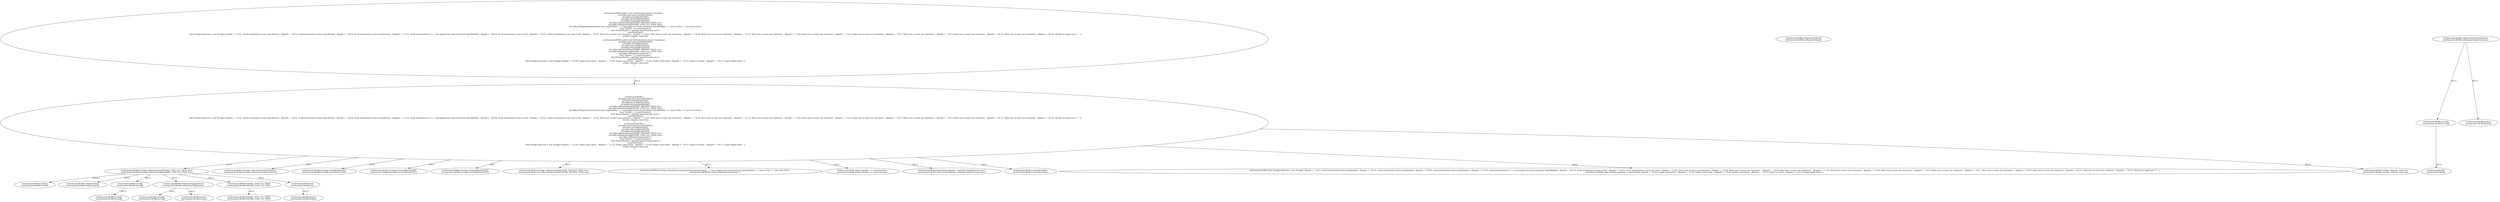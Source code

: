 digraph "Pattern" {
0 [label="testSemantic#?#8:UPDATE
testSemantic2#?#8:UPDATE" shape=ellipse]
1 [label="testSemantic#?#8:mConfig.setBooleanFlag(IGNORE_LONG_ELL_PROP, false)
testSemantic2#?#8:mConfig.setBooleanFlag(IGNORE_LONG_ELL_PROP, true)" shape=ellipse]
2 [label="testSemantic#?#2:\{
    mConfig.setJavadocScope(NOTHING);
    mConfig.setTryBlock(STMT);
    mConfig.setCatchBlock(STMT);
    mConfig.setFinallyBlock(STMT);
    mConfig.setBooleanFlag(IGNORE_IMPORTS_PROP, true);
    mConfig.setBooleanFlag(IGNORE_LONG_ELL_PROP, false);
    mConfig.setIllegalInstantiations(((\"java.lang.Boolean,\" + \"com.puppycrawl.tools.checkstyle.InputModifier,\") + \"java.io.File,\") + \"java.awt.Color\");
    final Checker c = createChecker();
    final String filepath = getPath(\"InputSemantic.java\");
    assertNotNull(c);
    final String[] expected = new String[]\{ filepath + \":19:21: Avoid instantiation of java.lang.Boolean\", filepath + \":24:21: Avoid instantiation of java.lang.Boolean\", filepath + \":30:16: Avoid instantiation of java.lang.Boolean\", (filepath + \":37:21: Avoid instantiation of \") + \"com.puppycrawl.tools.checkstyle.InputModifier\", filepath + \":40:18: Avoid instantiation of java.io.File\", filepath + \":43:21: Avoid instantiation of java.awt.Color\", filepath + \":51:65: Must have at least one statement.\", filepath + \":53:41: Must have at least one statement.\", filepath + \":70:38: Must have at least one statement.\", filepath + \":71:52: Must have at least one statement.\", filepath + \":72:45: Must have at least one statement.\", filepath + \":74:13: Must have at least one statement.\", filepath + \":76:17: Must have at least one statement.\", filepath + \":78:13: Must have at least one statement.\", filepath + \":81:17: Must have at least one statement.\", filepath + \":93:43: Should use uppercase 'L'.\" \};
    verify(c, filepath, expected);
\}
testSemantic2#?#2:\{
    mConfig.setJavadocScope(NOTHING);
    mConfig.setTryBlock(TEXT);
    mConfig.setCatchBlock(TEXT);
    mConfig.setFinallyBlock(TEXT);
    mConfig.setBooleanFlag(IGNORE_IMPORTS_PROP, true);
    mConfig.setBooleanFlag(IGNORE_LONG_ELL_PROP, true);
    mConfig.setIllegalInstantiations(\"\");
    final Checker c = createChecker();
    final String filepath = getPath(\"InputSemantic.java\");
    assertNotNull(c);
    final String[] expected = new String[]\{ filepath + \":51:65: Empty catch block.\", filepath + \":71:52: Empty catch block.\", filepath + \":72:45: Empty catch block.\", filepath + \":74:13: Empty try block.\", filepath + \":76:17: Empty finally block.\" \};
    verify(c, filepath, expected);
\}" shape=ellipse]
3 [label="testSemantic#?#2:public void testSemantic() throws Exception \{
    mConfig.setJavadocScope(NOTHING);
    mConfig.setTryBlock(STMT);
    mConfig.setCatchBlock(STMT);
    mConfig.setFinallyBlock(STMT);
    mConfig.setBooleanFlag(IGNORE_IMPORTS_PROP, true);
    mConfig.setBooleanFlag(IGNORE_LONG_ELL_PROP, false);
    mConfig.setIllegalInstantiations(((\"java.lang.Boolean,\" + \"com.puppycrawl.tools.checkstyle.InputModifier,\") + \"java.io.File,\") + \"java.awt.Color\");
    final Checker c = createChecker();
    final String filepath = getPath(\"InputSemantic.java\");
    assertNotNull(c);
    final String[] expected = new String[]\{ filepath + \":19:21: Avoid instantiation of java.lang.Boolean\", filepath + \":24:21: Avoid instantiation of java.lang.Boolean\", filepath + \":30:16: Avoid instantiation of java.lang.Boolean\", (filepath + \":37:21: Avoid instantiation of \") + \"com.puppycrawl.tools.checkstyle.InputModifier\", filepath + \":40:18: Avoid instantiation of java.io.File\", filepath + \":43:21: Avoid instantiation of java.awt.Color\", filepath + \":51:65: Must have at least one statement.\", filepath + \":53:41: Must have at least one statement.\", filepath + \":70:38: Must have at least one statement.\", filepath + \":71:52: Must have at least one statement.\", filepath + \":72:45: Must have at least one statement.\", filepath + \":74:13: Must have at least one statement.\", filepath + \":76:17: Must have at least one statement.\", filepath + \":78:13: Must have at least one statement.\", filepath + \":81:17: Must have at least one statement.\", filepath + \":93:43: Should use uppercase 'L'.\" \};
    verify(c, filepath, expected);
\}
testSemantic2#?#2:public void testSemantic2() throws Exception \{
    mConfig.setJavadocScope(NOTHING);
    mConfig.setTryBlock(TEXT);
    mConfig.setCatchBlock(TEXT);
    mConfig.setFinallyBlock(TEXT);
    mConfig.setBooleanFlag(IGNORE_IMPORTS_PROP, true);
    mConfig.setBooleanFlag(IGNORE_LONG_ELL_PROP, true);
    mConfig.setIllegalInstantiations(\"\");
    final Checker c = createChecker();
    final String filepath = getPath(\"InputSemantic.java\");
    assertNotNull(c);
    final String[] expected = new String[]\{ filepath + \":51:65: Empty catch block.\", filepath + \":71:52: Empty catch block.\", filepath + \":72:45: Empty catch block.\", filepath + \":74:13: Empty try block.\", filepath + \":76:17: Empty finally block.\" \};
    verify(c, filepath, expected);
\}" shape=ellipse]
4 [label="testSemantic#?#3:mConfig.setJavadocScope(NOTHING)
testSemantic2#?#3:mConfig.setJavadocScope(NOTHING)" shape=ellipse]
5 [label="testSemantic#?#4:mConfig.setTryBlock(STMT)
testSemantic2#?#4:mConfig.setTryBlock(TEXT)" shape=ellipse]
6 [label="testSemantic#?#5:mConfig.setCatchBlock(STMT)
testSemantic2#?#5:mConfig.setCatchBlock(TEXT)" shape=ellipse]
7 [label="testSemantic#?#6:mConfig.setFinallyBlock(STMT)
testSemantic2#?#6:mConfig.setFinallyBlock(TEXT)" shape=ellipse]
8 [label="testSemantic#?#7:mConfig.setBooleanFlag(IGNORE_IMPORTS_PROP, true)
testSemantic2#?#7:mConfig.setBooleanFlag(IGNORE_IMPORTS_PROP, true)" shape=ellipse]
9 [label="testSemantic#?#9:mConfig.setIllegalInstantiations(((\"java.lang.Boolean,\" + \"com.puppycrawl.tools.checkstyle.InputModifier,\") + \"java.io.File,\") + \"java.awt.Color\")
testSemantic2#?#9:mConfig.setIllegalInstantiations(\"\")" shape=ellipse]
10 [label="testSemantic#?#13:final Checker c = createChecker()
testSemantic2#?#10:final Checker c = createChecker()" shape=ellipse]
11 [label="testSemantic#?#14:final String filepath = getPath(\"InputSemantic.java\")
testSemantic2#?#11:final String filepath = getPath(\"InputSemantic.java\")" shape=ellipse]
12 [label="testSemantic#?#15:assertNotNull(c)
testSemantic2#?#12:assertNotNull(c)" shape=ellipse]
13 [label="testSemantic#?#16:final String[] expected = new String[]\{ filepath + \":19:21: Avoid instantiation of java.lang.Boolean\", filepath + \":24:21: Avoid instantiation of java.lang.Boolean\", filepath + \":30:16: Avoid instantiation of java.lang.Boolean\", (filepath + \":37:21: Avoid instantiation of \") + \"com.puppycrawl.tools.checkstyle.InputModifier\", filepath + \":40:18: Avoid instantiation of java.io.File\", filepath + \":43:21: Avoid instantiation of java.awt.Color\", filepath + \":51:65: Must have at least one statement.\", filepath + \":53:41: Must have at least one statement.\", filepath + \":70:38: Must have at least one statement.\", filepath + \":71:52: Must have at least one statement.\", filepath + \":72:45: Must have at least one statement.\", filepath + \":74:13: Must have at least one statement.\", filepath + \":76:17: Must have at least one statement.\", filepath + \":78:13: Must have at least one statement.\", filepath + \":81:17: Must have at least one statement.\", filepath + \":93:43: Should use uppercase 'L'.\" \}
testSemantic2#?#13:final String[] expected = new String[]\{ filepath + \":51:65: Empty catch block.\", filepath + \":71:52: Empty catch block.\", filepath + \":72:45: Empty catch block.\", filepath + \":74:13: Empty try block.\", filepath + \":76:17: Empty finally block.\" \}" shape=ellipse]
14 [label="testSemantic#?#36:verify(c, filepath, expected)
testSemantic2#?#21:verify(c, filepath, expected)" shape=ellipse]
15 [label="testSemantic#?#8:setBooleanFlag
testSemantic2#?#8:setBooleanFlag" shape=ellipse]
16 [label="testSemantic#?#8:mConfig
testSemantic2#?#8:mConfig" shape=ellipse]
17 [label="testSemantic#?#8:mConfig
testSemantic2#?#8:mConfig" shape=ellipse]
18 [label="testSemantic#?#8:setBooleanFlag(boolean)
testSemantic2#?#8:setBooleanFlag(boolean)" shape=ellipse]
19 [label="testSemantic#?#8:mConfig
testSemantic2#?#8:mConfig" shape=ellipse]
20 [label="testSemantic#?#8:boolean
testSemantic2#?#8:boolean" shape=ellipse]
21 [label="testSemantic#?#8:IGNORE_LONG_ELL_PROP
testSemantic2#?#8:IGNORE_LONG_ELL_PROP" shape=ellipse]
22 [label="testSemantic#?#8:IGNORE_LONG_ELL_PROP
testSemantic2#?#8:IGNORE_LONG_ELL_PROP" shape=ellipse]
23 [label="testSemantic#?#8:false
testSemantic2#?#8:true" shape=ellipse]
24 [label="testSemantic#?#8:boolean
testSemantic2#?#8:boolean" shape=ellipse]
25 [label="testSemantic#?#8:setBooleanProperty
testSemantic2#?#8:setBooleanProperty" shape=ellipse]
26 [label="testSemantic#?#8:setBooleanProperty(boolean)
testSemantic2#?#8:setBooleanProperty(boolean)" shape=ellipse]
27 [label="testSemantic#?#8:mConfig
testSemantic2#?#8:mConfig" shape=ellipse]
28 [label="testSemantic#?#8:
testSemantic2#?#8:" shape=ellipse]
29 [label="testSemantic#?#8:boolean
testSemantic2#?#8:boolean" shape=ellipse]
1 -> 0 [label="Action:2"];
1 -> 15 [label="AST:2"];
1 -> 16 [label="AST:2"];
1 -> 18 [label="AST:2"];
1 -> 21 [label="AST:2"];
1 -> 23 [label="AST:2"];
2 -> 1 [label="AST:2"];
2 -> 4 [label="AST:2"];
2 -> 5 [label="AST:2"];
2 -> 6 [label="AST:2"];
2 -> 7 [label="AST:2"];
2 -> 8 [label="AST:2"];
2 -> 9 [label="AST:2"];
2 -> 10 [label="AST:2"];
2 -> 11 [label="AST:2"];
2 -> 12 [label="AST:2"];
2 -> 13 [label="AST:2"];
2 -> 14 [label="AST:2"];
3 -> 2 [label="AST:2"];
16 -> 17 [label="AST:2"];
18 -> 19 [label="AST:2"];
18 -> 20 [label="AST:2"];
21 -> 22 [label="AST:2"];
23 -> 24 [label="AST:2"];
26 -> 27 [label="AST:2"];
26 -> 29 [label="AST:2"];
27 -> 28 [label="AST:2"];
}